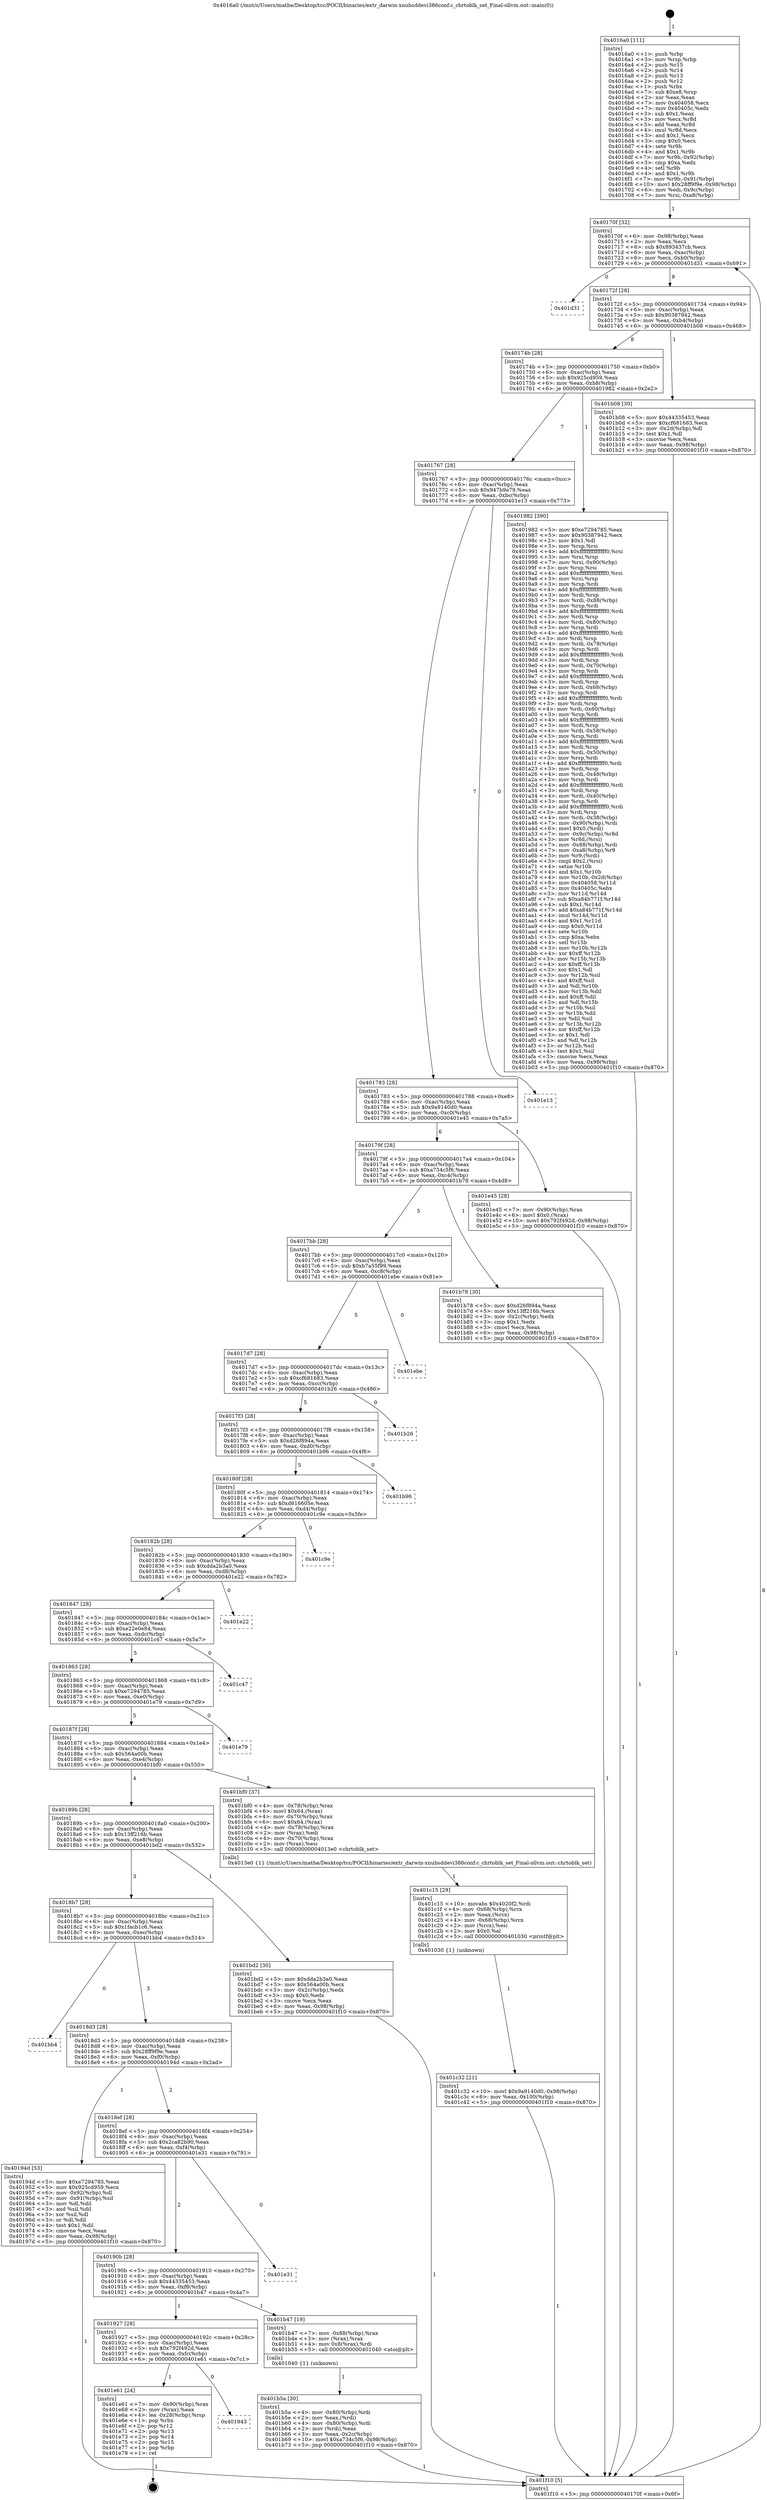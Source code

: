 digraph "0x4016a0" {
  label = "0x4016a0 (/mnt/c/Users/mathe/Desktop/tcc/POCII/binaries/extr_darwin-xnubsddevi386conf.c_chrtoblk_set_Final-ollvm.out::main(0))"
  labelloc = "t"
  node[shape=record]

  Entry [label="",width=0.3,height=0.3,shape=circle,fillcolor=black,style=filled]
  "0x40170f" [label="{
     0x40170f [32]\l
     | [instrs]\l
     &nbsp;&nbsp;0x40170f \<+6\>: mov -0x98(%rbp),%eax\l
     &nbsp;&nbsp;0x401715 \<+2\>: mov %eax,%ecx\l
     &nbsp;&nbsp;0x401717 \<+6\>: sub $0x893437cb,%ecx\l
     &nbsp;&nbsp;0x40171d \<+6\>: mov %eax,-0xac(%rbp)\l
     &nbsp;&nbsp;0x401723 \<+6\>: mov %ecx,-0xb0(%rbp)\l
     &nbsp;&nbsp;0x401729 \<+6\>: je 0000000000401d31 \<main+0x691\>\l
  }"]
  "0x401d31" [label="{
     0x401d31\l
  }", style=dashed]
  "0x40172f" [label="{
     0x40172f [28]\l
     | [instrs]\l
     &nbsp;&nbsp;0x40172f \<+5\>: jmp 0000000000401734 \<main+0x94\>\l
     &nbsp;&nbsp;0x401734 \<+6\>: mov -0xac(%rbp),%eax\l
     &nbsp;&nbsp;0x40173a \<+5\>: sub $0x90387942,%eax\l
     &nbsp;&nbsp;0x40173f \<+6\>: mov %eax,-0xb4(%rbp)\l
     &nbsp;&nbsp;0x401745 \<+6\>: je 0000000000401b08 \<main+0x468\>\l
  }"]
  Exit [label="",width=0.3,height=0.3,shape=circle,fillcolor=black,style=filled,peripheries=2]
  "0x401b08" [label="{
     0x401b08 [30]\l
     | [instrs]\l
     &nbsp;&nbsp;0x401b08 \<+5\>: mov $0x44335453,%eax\l
     &nbsp;&nbsp;0x401b0d \<+5\>: mov $0xcf681683,%ecx\l
     &nbsp;&nbsp;0x401b12 \<+3\>: mov -0x2d(%rbp),%dl\l
     &nbsp;&nbsp;0x401b15 \<+3\>: test $0x1,%dl\l
     &nbsp;&nbsp;0x401b18 \<+3\>: cmovne %ecx,%eax\l
     &nbsp;&nbsp;0x401b1b \<+6\>: mov %eax,-0x98(%rbp)\l
     &nbsp;&nbsp;0x401b21 \<+5\>: jmp 0000000000401f10 \<main+0x870\>\l
  }"]
  "0x40174b" [label="{
     0x40174b [28]\l
     | [instrs]\l
     &nbsp;&nbsp;0x40174b \<+5\>: jmp 0000000000401750 \<main+0xb0\>\l
     &nbsp;&nbsp;0x401750 \<+6\>: mov -0xac(%rbp),%eax\l
     &nbsp;&nbsp;0x401756 \<+5\>: sub $0x925cd959,%eax\l
     &nbsp;&nbsp;0x40175b \<+6\>: mov %eax,-0xb8(%rbp)\l
     &nbsp;&nbsp;0x401761 \<+6\>: je 0000000000401982 \<main+0x2e2\>\l
  }"]
  "0x401943" [label="{
     0x401943\l
  }", style=dashed]
  "0x401982" [label="{
     0x401982 [390]\l
     | [instrs]\l
     &nbsp;&nbsp;0x401982 \<+5\>: mov $0xe7294785,%eax\l
     &nbsp;&nbsp;0x401987 \<+5\>: mov $0x90387942,%ecx\l
     &nbsp;&nbsp;0x40198c \<+2\>: mov $0x1,%dl\l
     &nbsp;&nbsp;0x40198e \<+3\>: mov %rsp,%rsi\l
     &nbsp;&nbsp;0x401991 \<+4\>: add $0xfffffffffffffff0,%rsi\l
     &nbsp;&nbsp;0x401995 \<+3\>: mov %rsi,%rsp\l
     &nbsp;&nbsp;0x401998 \<+7\>: mov %rsi,-0x90(%rbp)\l
     &nbsp;&nbsp;0x40199f \<+3\>: mov %rsp,%rsi\l
     &nbsp;&nbsp;0x4019a2 \<+4\>: add $0xfffffffffffffff0,%rsi\l
     &nbsp;&nbsp;0x4019a6 \<+3\>: mov %rsi,%rsp\l
     &nbsp;&nbsp;0x4019a9 \<+3\>: mov %rsp,%rdi\l
     &nbsp;&nbsp;0x4019ac \<+4\>: add $0xfffffffffffffff0,%rdi\l
     &nbsp;&nbsp;0x4019b0 \<+3\>: mov %rdi,%rsp\l
     &nbsp;&nbsp;0x4019b3 \<+7\>: mov %rdi,-0x88(%rbp)\l
     &nbsp;&nbsp;0x4019ba \<+3\>: mov %rsp,%rdi\l
     &nbsp;&nbsp;0x4019bd \<+4\>: add $0xfffffffffffffff0,%rdi\l
     &nbsp;&nbsp;0x4019c1 \<+3\>: mov %rdi,%rsp\l
     &nbsp;&nbsp;0x4019c4 \<+4\>: mov %rdi,-0x80(%rbp)\l
     &nbsp;&nbsp;0x4019c8 \<+3\>: mov %rsp,%rdi\l
     &nbsp;&nbsp;0x4019cb \<+4\>: add $0xfffffffffffffff0,%rdi\l
     &nbsp;&nbsp;0x4019cf \<+3\>: mov %rdi,%rsp\l
     &nbsp;&nbsp;0x4019d2 \<+4\>: mov %rdi,-0x78(%rbp)\l
     &nbsp;&nbsp;0x4019d6 \<+3\>: mov %rsp,%rdi\l
     &nbsp;&nbsp;0x4019d9 \<+4\>: add $0xfffffffffffffff0,%rdi\l
     &nbsp;&nbsp;0x4019dd \<+3\>: mov %rdi,%rsp\l
     &nbsp;&nbsp;0x4019e0 \<+4\>: mov %rdi,-0x70(%rbp)\l
     &nbsp;&nbsp;0x4019e4 \<+3\>: mov %rsp,%rdi\l
     &nbsp;&nbsp;0x4019e7 \<+4\>: add $0xfffffffffffffff0,%rdi\l
     &nbsp;&nbsp;0x4019eb \<+3\>: mov %rdi,%rsp\l
     &nbsp;&nbsp;0x4019ee \<+4\>: mov %rdi,-0x68(%rbp)\l
     &nbsp;&nbsp;0x4019f2 \<+3\>: mov %rsp,%rdi\l
     &nbsp;&nbsp;0x4019f5 \<+4\>: add $0xfffffffffffffff0,%rdi\l
     &nbsp;&nbsp;0x4019f9 \<+3\>: mov %rdi,%rsp\l
     &nbsp;&nbsp;0x4019fc \<+4\>: mov %rdi,-0x60(%rbp)\l
     &nbsp;&nbsp;0x401a00 \<+3\>: mov %rsp,%rdi\l
     &nbsp;&nbsp;0x401a03 \<+4\>: add $0xfffffffffffffff0,%rdi\l
     &nbsp;&nbsp;0x401a07 \<+3\>: mov %rdi,%rsp\l
     &nbsp;&nbsp;0x401a0a \<+4\>: mov %rdi,-0x58(%rbp)\l
     &nbsp;&nbsp;0x401a0e \<+3\>: mov %rsp,%rdi\l
     &nbsp;&nbsp;0x401a11 \<+4\>: add $0xfffffffffffffff0,%rdi\l
     &nbsp;&nbsp;0x401a15 \<+3\>: mov %rdi,%rsp\l
     &nbsp;&nbsp;0x401a18 \<+4\>: mov %rdi,-0x50(%rbp)\l
     &nbsp;&nbsp;0x401a1c \<+3\>: mov %rsp,%rdi\l
     &nbsp;&nbsp;0x401a1f \<+4\>: add $0xfffffffffffffff0,%rdi\l
     &nbsp;&nbsp;0x401a23 \<+3\>: mov %rdi,%rsp\l
     &nbsp;&nbsp;0x401a26 \<+4\>: mov %rdi,-0x48(%rbp)\l
     &nbsp;&nbsp;0x401a2a \<+3\>: mov %rsp,%rdi\l
     &nbsp;&nbsp;0x401a2d \<+4\>: add $0xfffffffffffffff0,%rdi\l
     &nbsp;&nbsp;0x401a31 \<+3\>: mov %rdi,%rsp\l
     &nbsp;&nbsp;0x401a34 \<+4\>: mov %rdi,-0x40(%rbp)\l
     &nbsp;&nbsp;0x401a38 \<+3\>: mov %rsp,%rdi\l
     &nbsp;&nbsp;0x401a3b \<+4\>: add $0xfffffffffffffff0,%rdi\l
     &nbsp;&nbsp;0x401a3f \<+3\>: mov %rdi,%rsp\l
     &nbsp;&nbsp;0x401a42 \<+4\>: mov %rdi,-0x38(%rbp)\l
     &nbsp;&nbsp;0x401a46 \<+7\>: mov -0x90(%rbp),%rdi\l
     &nbsp;&nbsp;0x401a4d \<+6\>: movl $0x0,(%rdi)\l
     &nbsp;&nbsp;0x401a53 \<+7\>: mov -0x9c(%rbp),%r8d\l
     &nbsp;&nbsp;0x401a5a \<+3\>: mov %r8d,(%rsi)\l
     &nbsp;&nbsp;0x401a5d \<+7\>: mov -0x88(%rbp),%rdi\l
     &nbsp;&nbsp;0x401a64 \<+7\>: mov -0xa8(%rbp),%r9\l
     &nbsp;&nbsp;0x401a6b \<+3\>: mov %r9,(%rdi)\l
     &nbsp;&nbsp;0x401a6e \<+3\>: cmpl $0x2,(%rsi)\l
     &nbsp;&nbsp;0x401a71 \<+4\>: setne %r10b\l
     &nbsp;&nbsp;0x401a75 \<+4\>: and $0x1,%r10b\l
     &nbsp;&nbsp;0x401a79 \<+4\>: mov %r10b,-0x2d(%rbp)\l
     &nbsp;&nbsp;0x401a7d \<+8\>: mov 0x404058,%r11d\l
     &nbsp;&nbsp;0x401a85 \<+7\>: mov 0x40405c,%ebx\l
     &nbsp;&nbsp;0x401a8c \<+3\>: mov %r11d,%r14d\l
     &nbsp;&nbsp;0x401a8f \<+7\>: sub $0xa84b771f,%r14d\l
     &nbsp;&nbsp;0x401a96 \<+4\>: sub $0x1,%r14d\l
     &nbsp;&nbsp;0x401a9a \<+7\>: add $0xa84b771f,%r14d\l
     &nbsp;&nbsp;0x401aa1 \<+4\>: imul %r14d,%r11d\l
     &nbsp;&nbsp;0x401aa5 \<+4\>: and $0x1,%r11d\l
     &nbsp;&nbsp;0x401aa9 \<+4\>: cmp $0x0,%r11d\l
     &nbsp;&nbsp;0x401aad \<+4\>: sete %r10b\l
     &nbsp;&nbsp;0x401ab1 \<+3\>: cmp $0xa,%ebx\l
     &nbsp;&nbsp;0x401ab4 \<+4\>: setl %r15b\l
     &nbsp;&nbsp;0x401ab8 \<+3\>: mov %r10b,%r12b\l
     &nbsp;&nbsp;0x401abb \<+4\>: xor $0xff,%r12b\l
     &nbsp;&nbsp;0x401abf \<+3\>: mov %r15b,%r13b\l
     &nbsp;&nbsp;0x401ac2 \<+4\>: xor $0xff,%r13b\l
     &nbsp;&nbsp;0x401ac6 \<+3\>: xor $0x1,%dl\l
     &nbsp;&nbsp;0x401ac9 \<+3\>: mov %r12b,%sil\l
     &nbsp;&nbsp;0x401acc \<+4\>: and $0xff,%sil\l
     &nbsp;&nbsp;0x401ad0 \<+3\>: and %dl,%r10b\l
     &nbsp;&nbsp;0x401ad3 \<+3\>: mov %r13b,%dil\l
     &nbsp;&nbsp;0x401ad6 \<+4\>: and $0xff,%dil\l
     &nbsp;&nbsp;0x401ada \<+3\>: and %dl,%r15b\l
     &nbsp;&nbsp;0x401add \<+3\>: or %r10b,%sil\l
     &nbsp;&nbsp;0x401ae0 \<+3\>: or %r15b,%dil\l
     &nbsp;&nbsp;0x401ae3 \<+3\>: xor %dil,%sil\l
     &nbsp;&nbsp;0x401ae6 \<+3\>: or %r13b,%r12b\l
     &nbsp;&nbsp;0x401ae9 \<+4\>: xor $0xff,%r12b\l
     &nbsp;&nbsp;0x401aed \<+3\>: or $0x1,%dl\l
     &nbsp;&nbsp;0x401af0 \<+3\>: and %dl,%r12b\l
     &nbsp;&nbsp;0x401af3 \<+3\>: or %r12b,%sil\l
     &nbsp;&nbsp;0x401af6 \<+4\>: test $0x1,%sil\l
     &nbsp;&nbsp;0x401afa \<+3\>: cmovne %ecx,%eax\l
     &nbsp;&nbsp;0x401afd \<+6\>: mov %eax,-0x98(%rbp)\l
     &nbsp;&nbsp;0x401b03 \<+5\>: jmp 0000000000401f10 \<main+0x870\>\l
  }"]
  "0x401767" [label="{
     0x401767 [28]\l
     | [instrs]\l
     &nbsp;&nbsp;0x401767 \<+5\>: jmp 000000000040176c \<main+0xcc\>\l
     &nbsp;&nbsp;0x40176c \<+6\>: mov -0xac(%rbp),%eax\l
     &nbsp;&nbsp;0x401772 \<+5\>: sub $0x947b9a79,%eax\l
     &nbsp;&nbsp;0x401777 \<+6\>: mov %eax,-0xbc(%rbp)\l
     &nbsp;&nbsp;0x40177d \<+6\>: je 0000000000401e13 \<main+0x773\>\l
  }"]
  "0x401e61" [label="{
     0x401e61 [24]\l
     | [instrs]\l
     &nbsp;&nbsp;0x401e61 \<+7\>: mov -0x90(%rbp),%rax\l
     &nbsp;&nbsp;0x401e68 \<+2\>: mov (%rax),%eax\l
     &nbsp;&nbsp;0x401e6a \<+4\>: lea -0x28(%rbp),%rsp\l
     &nbsp;&nbsp;0x401e6e \<+1\>: pop %rbx\l
     &nbsp;&nbsp;0x401e6f \<+2\>: pop %r12\l
     &nbsp;&nbsp;0x401e71 \<+2\>: pop %r13\l
     &nbsp;&nbsp;0x401e73 \<+2\>: pop %r14\l
     &nbsp;&nbsp;0x401e75 \<+2\>: pop %r15\l
     &nbsp;&nbsp;0x401e77 \<+1\>: pop %rbp\l
     &nbsp;&nbsp;0x401e78 \<+1\>: ret\l
  }"]
  "0x401e13" [label="{
     0x401e13\l
  }", style=dashed]
  "0x401783" [label="{
     0x401783 [28]\l
     | [instrs]\l
     &nbsp;&nbsp;0x401783 \<+5\>: jmp 0000000000401788 \<main+0xe8\>\l
     &nbsp;&nbsp;0x401788 \<+6\>: mov -0xac(%rbp),%eax\l
     &nbsp;&nbsp;0x40178e \<+5\>: sub $0x9a9140d0,%eax\l
     &nbsp;&nbsp;0x401793 \<+6\>: mov %eax,-0xc0(%rbp)\l
     &nbsp;&nbsp;0x401799 \<+6\>: je 0000000000401e45 \<main+0x7a5\>\l
  }"]
  "0x401c32" [label="{
     0x401c32 [21]\l
     | [instrs]\l
     &nbsp;&nbsp;0x401c32 \<+10\>: movl $0x9a9140d0,-0x98(%rbp)\l
     &nbsp;&nbsp;0x401c3c \<+6\>: mov %eax,-0x100(%rbp)\l
     &nbsp;&nbsp;0x401c42 \<+5\>: jmp 0000000000401f10 \<main+0x870\>\l
  }"]
  "0x401e45" [label="{
     0x401e45 [28]\l
     | [instrs]\l
     &nbsp;&nbsp;0x401e45 \<+7\>: mov -0x90(%rbp),%rax\l
     &nbsp;&nbsp;0x401e4c \<+6\>: movl $0x0,(%rax)\l
     &nbsp;&nbsp;0x401e52 \<+10\>: movl $0x792f492d,-0x98(%rbp)\l
     &nbsp;&nbsp;0x401e5c \<+5\>: jmp 0000000000401f10 \<main+0x870\>\l
  }"]
  "0x40179f" [label="{
     0x40179f [28]\l
     | [instrs]\l
     &nbsp;&nbsp;0x40179f \<+5\>: jmp 00000000004017a4 \<main+0x104\>\l
     &nbsp;&nbsp;0x4017a4 \<+6\>: mov -0xac(%rbp),%eax\l
     &nbsp;&nbsp;0x4017aa \<+5\>: sub $0xa734c5f6,%eax\l
     &nbsp;&nbsp;0x4017af \<+6\>: mov %eax,-0xc4(%rbp)\l
     &nbsp;&nbsp;0x4017b5 \<+6\>: je 0000000000401b78 \<main+0x4d8\>\l
  }"]
  "0x401c15" [label="{
     0x401c15 [29]\l
     | [instrs]\l
     &nbsp;&nbsp;0x401c15 \<+10\>: movabs $0x4020f2,%rdi\l
     &nbsp;&nbsp;0x401c1f \<+4\>: mov -0x68(%rbp),%rcx\l
     &nbsp;&nbsp;0x401c23 \<+2\>: mov %eax,(%rcx)\l
     &nbsp;&nbsp;0x401c25 \<+4\>: mov -0x68(%rbp),%rcx\l
     &nbsp;&nbsp;0x401c29 \<+2\>: mov (%rcx),%esi\l
     &nbsp;&nbsp;0x401c2b \<+2\>: mov $0x0,%al\l
     &nbsp;&nbsp;0x401c2d \<+5\>: call 0000000000401030 \<printf@plt\>\l
     | [calls]\l
     &nbsp;&nbsp;0x401030 \{1\} (unknown)\l
  }"]
  "0x401b78" [label="{
     0x401b78 [30]\l
     | [instrs]\l
     &nbsp;&nbsp;0x401b78 \<+5\>: mov $0xd26f894a,%eax\l
     &nbsp;&nbsp;0x401b7d \<+5\>: mov $0x13ff216b,%ecx\l
     &nbsp;&nbsp;0x401b82 \<+3\>: mov -0x2c(%rbp),%edx\l
     &nbsp;&nbsp;0x401b85 \<+3\>: cmp $0x1,%edx\l
     &nbsp;&nbsp;0x401b88 \<+3\>: cmovl %ecx,%eax\l
     &nbsp;&nbsp;0x401b8b \<+6\>: mov %eax,-0x98(%rbp)\l
     &nbsp;&nbsp;0x401b91 \<+5\>: jmp 0000000000401f10 \<main+0x870\>\l
  }"]
  "0x4017bb" [label="{
     0x4017bb [28]\l
     | [instrs]\l
     &nbsp;&nbsp;0x4017bb \<+5\>: jmp 00000000004017c0 \<main+0x120\>\l
     &nbsp;&nbsp;0x4017c0 \<+6\>: mov -0xac(%rbp),%eax\l
     &nbsp;&nbsp;0x4017c6 \<+5\>: sub $0xb7a55f99,%eax\l
     &nbsp;&nbsp;0x4017cb \<+6\>: mov %eax,-0xc8(%rbp)\l
     &nbsp;&nbsp;0x4017d1 \<+6\>: je 0000000000401ebe \<main+0x81e\>\l
  }"]
  "0x401b5a" [label="{
     0x401b5a [30]\l
     | [instrs]\l
     &nbsp;&nbsp;0x401b5a \<+4\>: mov -0x80(%rbp),%rdi\l
     &nbsp;&nbsp;0x401b5e \<+2\>: mov %eax,(%rdi)\l
     &nbsp;&nbsp;0x401b60 \<+4\>: mov -0x80(%rbp),%rdi\l
     &nbsp;&nbsp;0x401b64 \<+2\>: mov (%rdi),%eax\l
     &nbsp;&nbsp;0x401b66 \<+3\>: mov %eax,-0x2c(%rbp)\l
     &nbsp;&nbsp;0x401b69 \<+10\>: movl $0xa734c5f6,-0x98(%rbp)\l
     &nbsp;&nbsp;0x401b73 \<+5\>: jmp 0000000000401f10 \<main+0x870\>\l
  }"]
  "0x401ebe" [label="{
     0x401ebe\l
  }", style=dashed]
  "0x4017d7" [label="{
     0x4017d7 [28]\l
     | [instrs]\l
     &nbsp;&nbsp;0x4017d7 \<+5\>: jmp 00000000004017dc \<main+0x13c\>\l
     &nbsp;&nbsp;0x4017dc \<+6\>: mov -0xac(%rbp),%eax\l
     &nbsp;&nbsp;0x4017e2 \<+5\>: sub $0xcf681683,%eax\l
     &nbsp;&nbsp;0x4017e7 \<+6\>: mov %eax,-0xcc(%rbp)\l
     &nbsp;&nbsp;0x4017ed \<+6\>: je 0000000000401b26 \<main+0x486\>\l
  }"]
  "0x401927" [label="{
     0x401927 [28]\l
     | [instrs]\l
     &nbsp;&nbsp;0x401927 \<+5\>: jmp 000000000040192c \<main+0x28c\>\l
     &nbsp;&nbsp;0x40192c \<+6\>: mov -0xac(%rbp),%eax\l
     &nbsp;&nbsp;0x401932 \<+5\>: sub $0x792f492d,%eax\l
     &nbsp;&nbsp;0x401937 \<+6\>: mov %eax,-0xfc(%rbp)\l
     &nbsp;&nbsp;0x40193d \<+6\>: je 0000000000401e61 \<main+0x7c1\>\l
  }"]
  "0x401b26" [label="{
     0x401b26\l
  }", style=dashed]
  "0x4017f3" [label="{
     0x4017f3 [28]\l
     | [instrs]\l
     &nbsp;&nbsp;0x4017f3 \<+5\>: jmp 00000000004017f8 \<main+0x158\>\l
     &nbsp;&nbsp;0x4017f8 \<+6\>: mov -0xac(%rbp),%eax\l
     &nbsp;&nbsp;0x4017fe \<+5\>: sub $0xd26f894a,%eax\l
     &nbsp;&nbsp;0x401803 \<+6\>: mov %eax,-0xd0(%rbp)\l
     &nbsp;&nbsp;0x401809 \<+6\>: je 0000000000401b96 \<main+0x4f6\>\l
  }"]
  "0x401b47" [label="{
     0x401b47 [19]\l
     | [instrs]\l
     &nbsp;&nbsp;0x401b47 \<+7\>: mov -0x88(%rbp),%rax\l
     &nbsp;&nbsp;0x401b4e \<+3\>: mov (%rax),%rax\l
     &nbsp;&nbsp;0x401b51 \<+4\>: mov 0x8(%rax),%rdi\l
     &nbsp;&nbsp;0x401b55 \<+5\>: call 0000000000401040 \<atoi@plt\>\l
     | [calls]\l
     &nbsp;&nbsp;0x401040 \{1\} (unknown)\l
  }"]
  "0x401b96" [label="{
     0x401b96\l
  }", style=dashed]
  "0x40180f" [label="{
     0x40180f [28]\l
     | [instrs]\l
     &nbsp;&nbsp;0x40180f \<+5\>: jmp 0000000000401814 \<main+0x174\>\l
     &nbsp;&nbsp;0x401814 \<+6\>: mov -0xac(%rbp),%eax\l
     &nbsp;&nbsp;0x40181a \<+5\>: sub $0xd616605e,%eax\l
     &nbsp;&nbsp;0x40181f \<+6\>: mov %eax,-0xd4(%rbp)\l
     &nbsp;&nbsp;0x401825 \<+6\>: je 0000000000401c9e \<main+0x5fe\>\l
  }"]
  "0x40190b" [label="{
     0x40190b [28]\l
     | [instrs]\l
     &nbsp;&nbsp;0x40190b \<+5\>: jmp 0000000000401910 \<main+0x270\>\l
     &nbsp;&nbsp;0x401910 \<+6\>: mov -0xac(%rbp),%eax\l
     &nbsp;&nbsp;0x401916 \<+5\>: sub $0x44335453,%eax\l
     &nbsp;&nbsp;0x40191b \<+6\>: mov %eax,-0xf8(%rbp)\l
     &nbsp;&nbsp;0x401921 \<+6\>: je 0000000000401b47 \<main+0x4a7\>\l
  }"]
  "0x401c9e" [label="{
     0x401c9e\l
  }", style=dashed]
  "0x40182b" [label="{
     0x40182b [28]\l
     | [instrs]\l
     &nbsp;&nbsp;0x40182b \<+5\>: jmp 0000000000401830 \<main+0x190\>\l
     &nbsp;&nbsp;0x401830 \<+6\>: mov -0xac(%rbp),%eax\l
     &nbsp;&nbsp;0x401836 \<+5\>: sub $0xdda2b3a0,%eax\l
     &nbsp;&nbsp;0x40183b \<+6\>: mov %eax,-0xd8(%rbp)\l
     &nbsp;&nbsp;0x401841 \<+6\>: je 0000000000401e22 \<main+0x782\>\l
  }"]
  "0x401e31" [label="{
     0x401e31\l
  }", style=dashed]
  "0x401e22" [label="{
     0x401e22\l
  }", style=dashed]
  "0x401847" [label="{
     0x401847 [28]\l
     | [instrs]\l
     &nbsp;&nbsp;0x401847 \<+5\>: jmp 000000000040184c \<main+0x1ac\>\l
     &nbsp;&nbsp;0x40184c \<+6\>: mov -0xac(%rbp),%eax\l
     &nbsp;&nbsp;0x401852 \<+5\>: sub $0xe22e0e84,%eax\l
     &nbsp;&nbsp;0x401857 \<+6\>: mov %eax,-0xdc(%rbp)\l
     &nbsp;&nbsp;0x40185d \<+6\>: je 0000000000401c47 \<main+0x5a7\>\l
  }"]
  "0x4016a0" [label="{
     0x4016a0 [111]\l
     | [instrs]\l
     &nbsp;&nbsp;0x4016a0 \<+1\>: push %rbp\l
     &nbsp;&nbsp;0x4016a1 \<+3\>: mov %rsp,%rbp\l
     &nbsp;&nbsp;0x4016a4 \<+2\>: push %r15\l
     &nbsp;&nbsp;0x4016a6 \<+2\>: push %r14\l
     &nbsp;&nbsp;0x4016a8 \<+2\>: push %r13\l
     &nbsp;&nbsp;0x4016aa \<+2\>: push %r12\l
     &nbsp;&nbsp;0x4016ac \<+1\>: push %rbx\l
     &nbsp;&nbsp;0x4016ad \<+7\>: sub $0xe8,%rsp\l
     &nbsp;&nbsp;0x4016b4 \<+2\>: xor %eax,%eax\l
     &nbsp;&nbsp;0x4016b6 \<+7\>: mov 0x404058,%ecx\l
     &nbsp;&nbsp;0x4016bd \<+7\>: mov 0x40405c,%edx\l
     &nbsp;&nbsp;0x4016c4 \<+3\>: sub $0x1,%eax\l
     &nbsp;&nbsp;0x4016c7 \<+3\>: mov %ecx,%r8d\l
     &nbsp;&nbsp;0x4016ca \<+3\>: add %eax,%r8d\l
     &nbsp;&nbsp;0x4016cd \<+4\>: imul %r8d,%ecx\l
     &nbsp;&nbsp;0x4016d1 \<+3\>: and $0x1,%ecx\l
     &nbsp;&nbsp;0x4016d4 \<+3\>: cmp $0x0,%ecx\l
     &nbsp;&nbsp;0x4016d7 \<+4\>: sete %r9b\l
     &nbsp;&nbsp;0x4016db \<+4\>: and $0x1,%r9b\l
     &nbsp;&nbsp;0x4016df \<+7\>: mov %r9b,-0x92(%rbp)\l
     &nbsp;&nbsp;0x4016e6 \<+3\>: cmp $0xa,%edx\l
     &nbsp;&nbsp;0x4016e9 \<+4\>: setl %r9b\l
     &nbsp;&nbsp;0x4016ed \<+4\>: and $0x1,%r9b\l
     &nbsp;&nbsp;0x4016f1 \<+7\>: mov %r9b,-0x91(%rbp)\l
     &nbsp;&nbsp;0x4016f8 \<+10\>: movl $0x28ff9f9e,-0x98(%rbp)\l
     &nbsp;&nbsp;0x401702 \<+6\>: mov %edi,-0x9c(%rbp)\l
     &nbsp;&nbsp;0x401708 \<+7\>: mov %rsi,-0xa8(%rbp)\l
  }"]
  "0x401c47" [label="{
     0x401c47\l
  }", style=dashed]
  "0x401863" [label="{
     0x401863 [28]\l
     | [instrs]\l
     &nbsp;&nbsp;0x401863 \<+5\>: jmp 0000000000401868 \<main+0x1c8\>\l
     &nbsp;&nbsp;0x401868 \<+6\>: mov -0xac(%rbp),%eax\l
     &nbsp;&nbsp;0x40186e \<+5\>: sub $0xe7294785,%eax\l
     &nbsp;&nbsp;0x401873 \<+6\>: mov %eax,-0xe0(%rbp)\l
     &nbsp;&nbsp;0x401879 \<+6\>: je 0000000000401e79 \<main+0x7d9\>\l
  }"]
  "0x401f10" [label="{
     0x401f10 [5]\l
     | [instrs]\l
     &nbsp;&nbsp;0x401f10 \<+5\>: jmp 000000000040170f \<main+0x6f\>\l
  }"]
  "0x401e79" [label="{
     0x401e79\l
  }", style=dashed]
  "0x40187f" [label="{
     0x40187f [28]\l
     | [instrs]\l
     &nbsp;&nbsp;0x40187f \<+5\>: jmp 0000000000401884 \<main+0x1e4\>\l
     &nbsp;&nbsp;0x401884 \<+6\>: mov -0xac(%rbp),%eax\l
     &nbsp;&nbsp;0x40188a \<+5\>: sub $0x564a00b,%eax\l
     &nbsp;&nbsp;0x40188f \<+6\>: mov %eax,-0xe4(%rbp)\l
     &nbsp;&nbsp;0x401895 \<+6\>: je 0000000000401bf0 \<main+0x550\>\l
  }"]
  "0x4018ef" [label="{
     0x4018ef [28]\l
     | [instrs]\l
     &nbsp;&nbsp;0x4018ef \<+5\>: jmp 00000000004018f4 \<main+0x254\>\l
     &nbsp;&nbsp;0x4018f4 \<+6\>: mov -0xac(%rbp),%eax\l
     &nbsp;&nbsp;0x4018fa \<+5\>: sub $0x2ca82b90,%eax\l
     &nbsp;&nbsp;0x4018ff \<+6\>: mov %eax,-0xf4(%rbp)\l
     &nbsp;&nbsp;0x401905 \<+6\>: je 0000000000401e31 \<main+0x791\>\l
  }"]
  "0x401bf0" [label="{
     0x401bf0 [37]\l
     | [instrs]\l
     &nbsp;&nbsp;0x401bf0 \<+4\>: mov -0x78(%rbp),%rax\l
     &nbsp;&nbsp;0x401bf4 \<+6\>: movl $0x64,(%rax)\l
     &nbsp;&nbsp;0x401bfa \<+4\>: mov -0x70(%rbp),%rax\l
     &nbsp;&nbsp;0x401bfe \<+6\>: movl $0x64,(%rax)\l
     &nbsp;&nbsp;0x401c04 \<+4\>: mov -0x78(%rbp),%rax\l
     &nbsp;&nbsp;0x401c08 \<+2\>: mov (%rax),%edi\l
     &nbsp;&nbsp;0x401c0a \<+4\>: mov -0x70(%rbp),%rax\l
     &nbsp;&nbsp;0x401c0e \<+2\>: mov (%rax),%esi\l
     &nbsp;&nbsp;0x401c10 \<+5\>: call 00000000004013e0 \<chrtoblk_set\>\l
     | [calls]\l
     &nbsp;&nbsp;0x4013e0 \{1\} (/mnt/c/Users/mathe/Desktop/tcc/POCII/binaries/extr_darwin-xnubsddevi386conf.c_chrtoblk_set_Final-ollvm.out::chrtoblk_set)\l
  }"]
  "0x40189b" [label="{
     0x40189b [28]\l
     | [instrs]\l
     &nbsp;&nbsp;0x40189b \<+5\>: jmp 00000000004018a0 \<main+0x200\>\l
     &nbsp;&nbsp;0x4018a0 \<+6\>: mov -0xac(%rbp),%eax\l
     &nbsp;&nbsp;0x4018a6 \<+5\>: sub $0x13ff216b,%eax\l
     &nbsp;&nbsp;0x4018ab \<+6\>: mov %eax,-0xe8(%rbp)\l
     &nbsp;&nbsp;0x4018b1 \<+6\>: je 0000000000401bd2 \<main+0x532\>\l
  }"]
  "0x40194d" [label="{
     0x40194d [53]\l
     | [instrs]\l
     &nbsp;&nbsp;0x40194d \<+5\>: mov $0xe7294785,%eax\l
     &nbsp;&nbsp;0x401952 \<+5\>: mov $0x925cd959,%ecx\l
     &nbsp;&nbsp;0x401957 \<+6\>: mov -0x92(%rbp),%dl\l
     &nbsp;&nbsp;0x40195d \<+7\>: mov -0x91(%rbp),%sil\l
     &nbsp;&nbsp;0x401964 \<+3\>: mov %dl,%dil\l
     &nbsp;&nbsp;0x401967 \<+3\>: and %sil,%dil\l
     &nbsp;&nbsp;0x40196a \<+3\>: xor %sil,%dl\l
     &nbsp;&nbsp;0x40196d \<+3\>: or %dl,%dil\l
     &nbsp;&nbsp;0x401970 \<+4\>: test $0x1,%dil\l
     &nbsp;&nbsp;0x401974 \<+3\>: cmovne %ecx,%eax\l
     &nbsp;&nbsp;0x401977 \<+6\>: mov %eax,-0x98(%rbp)\l
     &nbsp;&nbsp;0x40197d \<+5\>: jmp 0000000000401f10 \<main+0x870\>\l
  }"]
  "0x401bd2" [label="{
     0x401bd2 [30]\l
     | [instrs]\l
     &nbsp;&nbsp;0x401bd2 \<+5\>: mov $0xdda2b3a0,%eax\l
     &nbsp;&nbsp;0x401bd7 \<+5\>: mov $0x564a00b,%ecx\l
     &nbsp;&nbsp;0x401bdc \<+3\>: mov -0x2c(%rbp),%edx\l
     &nbsp;&nbsp;0x401bdf \<+3\>: cmp $0x0,%edx\l
     &nbsp;&nbsp;0x401be2 \<+3\>: cmove %ecx,%eax\l
     &nbsp;&nbsp;0x401be5 \<+6\>: mov %eax,-0x98(%rbp)\l
     &nbsp;&nbsp;0x401beb \<+5\>: jmp 0000000000401f10 \<main+0x870\>\l
  }"]
  "0x4018b7" [label="{
     0x4018b7 [28]\l
     | [instrs]\l
     &nbsp;&nbsp;0x4018b7 \<+5\>: jmp 00000000004018bc \<main+0x21c\>\l
     &nbsp;&nbsp;0x4018bc \<+6\>: mov -0xac(%rbp),%eax\l
     &nbsp;&nbsp;0x4018c2 \<+5\>: sub $0x1facb1c6,%eax\l
     &nbsp;&nbsp;0x4018c7 \<+6\>: mov %eax,-0xec(%rbp)\l
     &nbsp;&nbsp;0x4018cd \<+6\>: je 0000000000401bb4 \<main+0x514\>\l
  }"]
  "0x4018d3" [label="{
     0x4018d3 [28]\l
     | [instrs]\l
     &nbsp;&nbsp;0x4018d3 \<+5\>: jmp 00000000004018d8 \<main+0x238\>\l
     &nbsp;&nbsp;0x4018d8 \<+6\>: mov -0xac(%rbp),%eax\l
     &nbsp;&nbsp;0x4018de \<+5\>: sub $0x28ff9f9e,%eax\l
     &nbsp;&nbsp;0x4018e3 \<+6\>: mov %eax,-0xf0(%rbp)\l
     &nbsp;&nbsp;0x4018e9 \<+6\>: je 000000000040194d \<main+0x2ad\>\l
  }"]
  "0x401bb4" [label="{
     0x401bb4\l
  }", style=dashed]
  Entry -> "0x4016a0" [label=" 1"]
  "0x40170f" -> "0x401d31" [label=" 0"]
  "0x40170f" -> "0x40172f" [label=" 9"]
  "0x401e61" -> Exit [label=" 1"]
  "0x40172f" -> "0x401b08" [label=" 1"]
  "0x40172f" -> "0x40174b" [label=" 8"]
  "0x401927" -> "0x401943" [label=" 0"]
  "0x40174b" -> "0x401982" [label=" 1"]
  "0x40174b" -> "0x401767" [label=" 7"]
  "0x401927" -> "0x401e61" [label=" 1"]
  "0x401767" -> "0x401e13" [label=" 0"]
  "0x401767" -> "0x401783" [label=" 7"]
  "0x401e45" -> "0x401f10" [label=" 1"]
  "0x401783" -> "0x401e45" [label=" 1"]
  "0x401783" -> "0x40179f" [label=" 6"]
  "0x401c32" -> "0x401f10" [label=" 1"]
  "0x40179f" -> "0x401b78" [label=" 1"]
  "0x40179f" -> "0x4017bb" [label=" 5"]
  "0x401c15" -> "0x401c32" [label=" 1"]
  "0x4017bb" -> "0x401ebe" [label=" 0"]
  "0x4017bb" -> "0x4017d7" [label=" 5"]
  "0x401bf0" -> "0x401c15" [label=" 1"]
  "0x4017d7" -> "0x401b26" [label=" 0"]
  "0x4017d7" -> "0x4017f3" [label=" 5"]
  "0x401bd2" -> "0x401f10" [label=" 1"]
  "0x4017f3" -> "0x401b96" [label=" 0"]
  "0x4017f3" -> "0x40180f" [label=" 5"]
  "0x401b78" -> "0x401f10" [label=" 1"]
  "0x40180f" -> "0x401c9e" [label=" 0"]
  "0x40180f" -> "0x40182b" [label=" 5"]
  "0x401b47" -> "0x401b5a" [label=" 1"]
  "0x40182b" -> "0x401e22" [label=" 0"]
  "0x40182b" -> "0x401847" [label=" 5"]
  "0x40190b" -> "0x401927" [label=" 1"]
  "0x401847" -> "0x401c47" [label=" 0"]
  "0x401847" -> "0x401863" [label=" 5"]
  "0x4018ef" -> "0x40190b" [label=" 2"]
  "0x401863" -> "0x401e79" [label=" 0"]
  "0x401863" -> "0x40187f" [label=" 5"]
  "0x4018ef" -> "0x401e31" [label=" 0"]
  "0x40187f" -> "0x401bf0" [label=" 1"]
  "0x40187f" -> "0x40189b" [label=" 4"]
  "0x40190b" -> "0x401b47" [label=" 1"]
  "0x40189b" -> "0x401bd2" [label=" 1"]
  "0x40189b" -> "0x4018b7" [label=" 3"]
  "0x401b08" -> "0x401f10" [label=" 1"]
  "0x4018b7" -> "0x401bb4" [label=" 0"]
  "0x4018b7" -> "0x4018d3" [label=" 3"]
  "0x401982" -> "0x401f10" [label=" 1"]
  "0x4018d3" -> "0x40194d" [label=" 1"]
  "0x4018d3" -> "0x4018ef" [label=" 2"]
  "0x40194d" -> "0x401f10" [label=" 1"]
  "0x4016a0" -> "0x40170f" [label=" 1"]
  "0x401f10" -> "0x40170f" [label=" 8"]
  "0x401b5a" -> "0x401f10" [label=" 1"]
}
